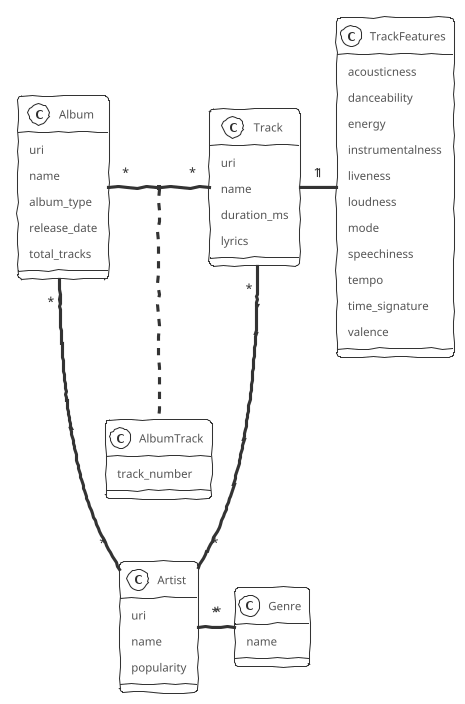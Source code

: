 @startuml database

!theme sketchy-outline

Artist "*" -right- "*" Genre

Album "*" - "*" Track
(Album, Track) .. AlbumTrack
Album "*" --- "*" Artist

Track "*" - "*" Artist
Track "1" - "1" TrackFeatures

Genre : name

Artist : uri
Artist : name
Artist : popularity

Album : uri
Album : name
Album : album_type
Album : release_date
Album : total_tracks

Track : uri
Track : name
Track : duration_ms
Track : lyrics

TrackFeatures : acousticness
TrackFeatures : danceability 
TrackFeatures : energy
TrackFeatures : instrumentalness
TrackFeatures : liveness
TrackFeatures : loudness
TrackFeatures : mode
TrackFeatures : speechiness
TrackFeatures : tempo
TrackFeatures : time_signature
TrackFeatures : valence

AlbumTrack : track_number

@enduml
